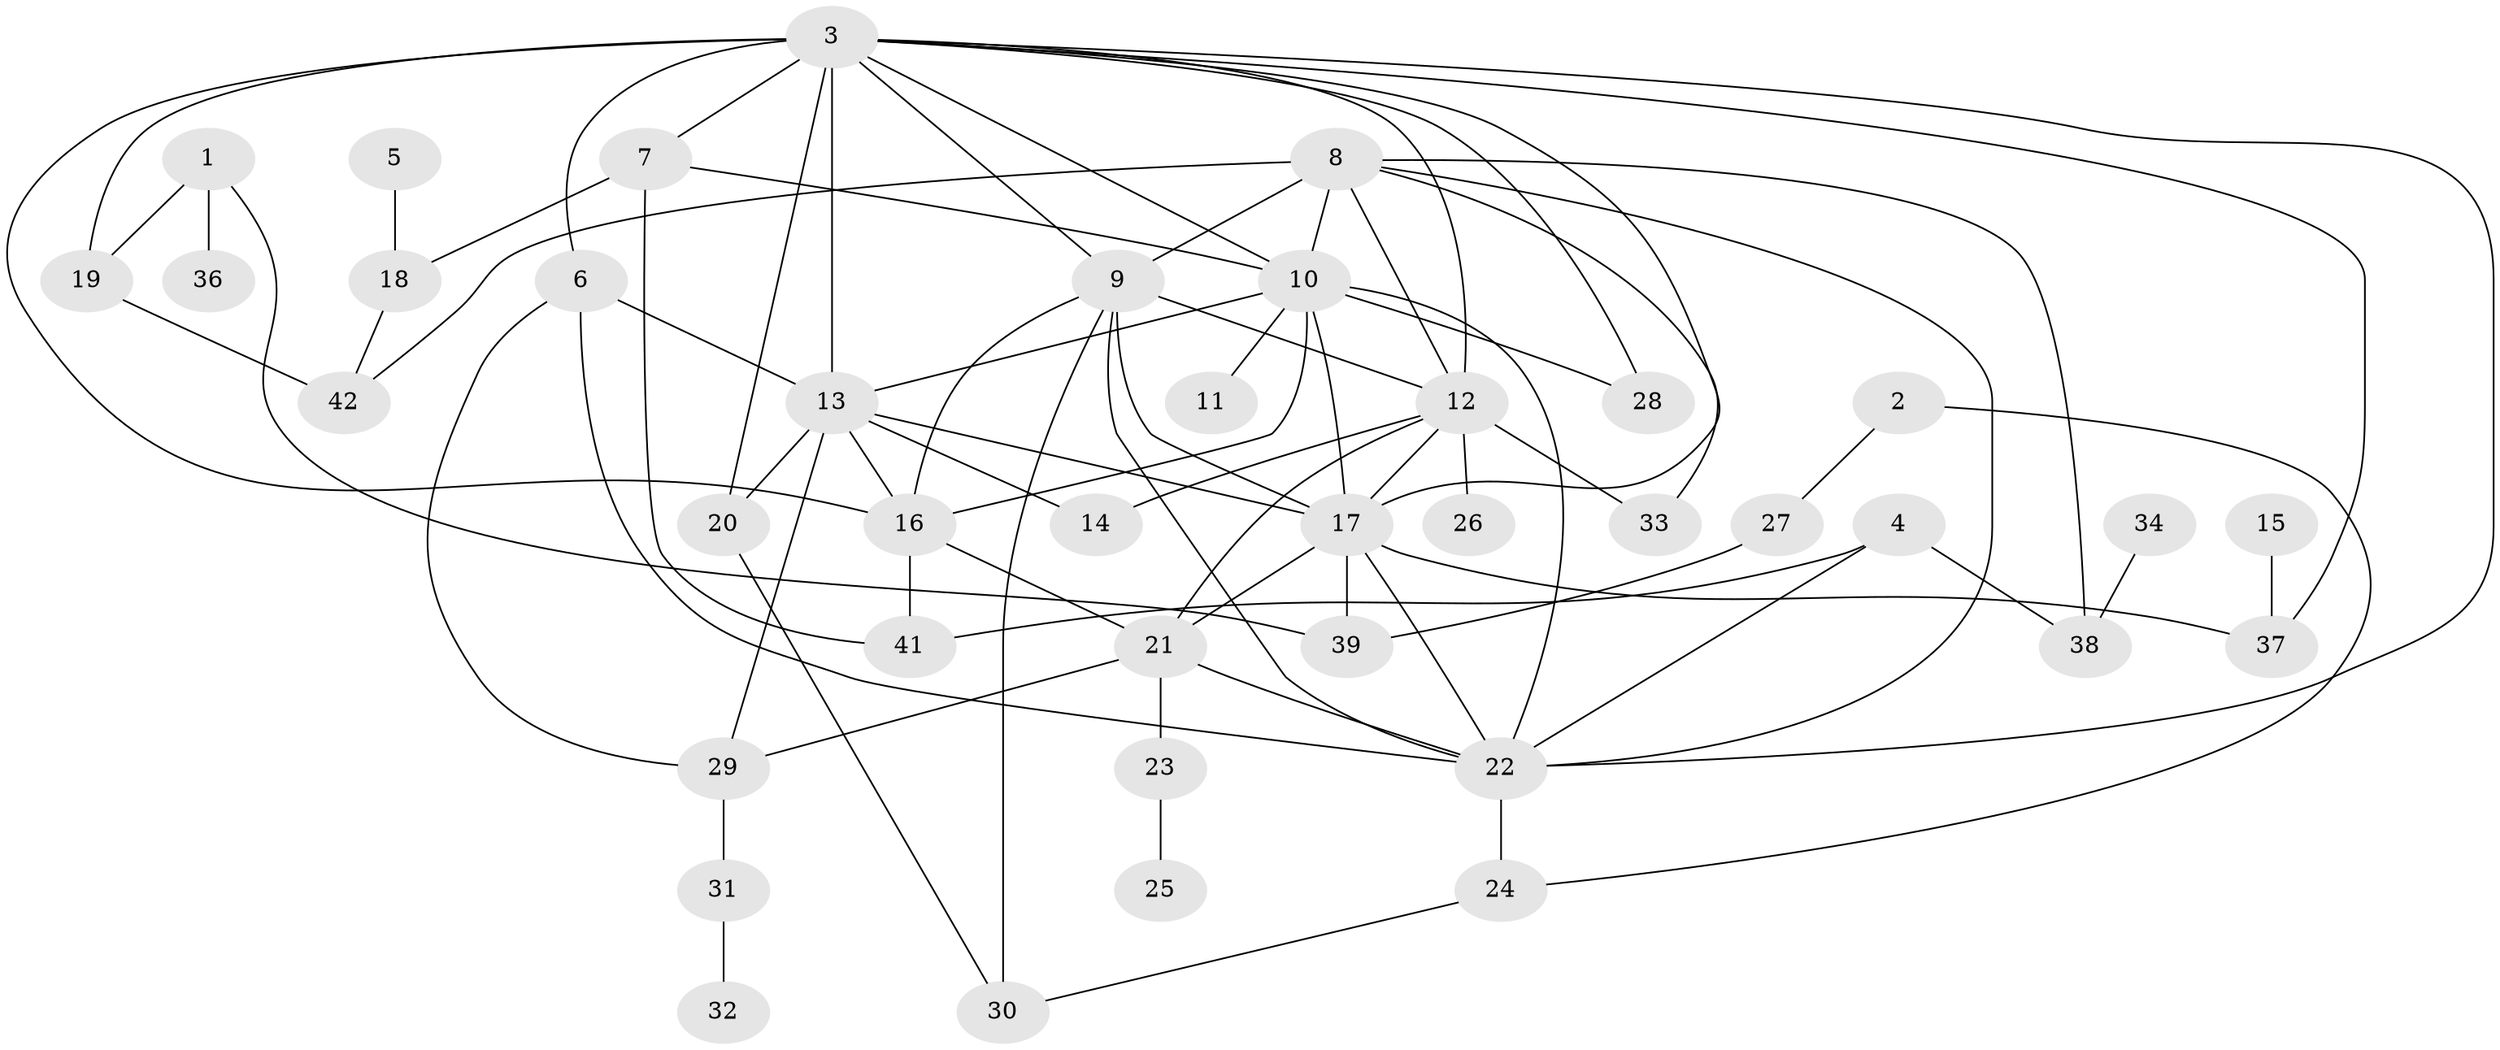 // original degree distribution, {1: 0.16666666666666666, 3: 0.2619047619047619, 4: 0.20238095238095238, 8: 0.011904761904761904, 5: 0.07142857142857142, 2: 0.16666666666666666, 6: 0.047619047619047616, 7: 0.03571428571428571, 9: 0.011904761904761904, 0: 0.023809523809523808}
// Generated by graph-tools (version 1.1) at 2025/33/03/09/25 02:33:45]
// undirected, 40 vertices, 76 edges
graph export_dot {
graph [start="1"]
  node [color=gray90,style=filled];
  1;
  2;
  3;
  4;
  5;
  6;
  7;
  8;
  9;
  10;
  11;
  12;
  13;
  14;
  15;
  16;
  17;
  18;
  19;
  20;
  21;
  22;
  23;
  24;
  25;
  26;
  27;
  28;
  29;
  30;
  31;
  32;
  33;
  34;
  36;
  37;
  38;
  39;
  41;
  42;
  1 -- 19 [weight=1.0];
  1 -- 36 [weight=1.0];
  1 -- 39 [weight=1.0];
  2 -- 24 [weight=1.0];
  2 -- 27 [weight=1.0];
  3 -- 6 [weight=1.0];
  3 -- 7 [weight=3.0];
  3 -- 9 [weight=1.0];
  3 -- 10 [weight=2.0];
  3 -- 12 [weight=3.0];
  3 -- 13 [weight=1.0];
  3 -- 16 [weight=2.0];
  3 -- 17 [weight=1.0];
  3 -- 19 [weight=1.0];
  3 -- 20 [weight=3.0];
  3 -- 22 [weight=1.0];
  3 -- 28 [weight=1.0];
  3 -- 37 [weight=1.0];
  4 -- 22 [weight=1.0];
  4 -- 38 [weight=1.0];
  4 -- 41 [weight=1.0];
  5 -- 18 [weight=1.0];
  6 -- 13 [weight=1.0];
  6 -- 22 [weight=1.0];
  6 -- 29 [weight=1.0];
  7 -- 10 [weight=1.0];
  7 -- 18 [weight=2.0];
  7 -- 41 [weight=1.0];
  8 -- 9 [weight=2.0];
  8 -- 10 [weight=1.0];
  8 -- 12 [weight=1.0];
  8 -- 22 [weight=1.0];
  8 -- 33 [weight=1.0];
  8 -- 38 [weight=1.0];
  8 -- 42 [weight=1.0];
  9 -- 12 [weight=2.0];
  9 -- 16 [weight=1.0];
  9 -- 17 [weight=1.0];
  9 -- 22 [weight=1.0];
  9 -- 30 [weight=1.0];
  10 -- 11 [weight=1.0];
  10 -- 13 [weight=1.0];
  10 -- 16 [weight=2.0];
  10 -- 17 [weight=5.0];
  10 -- 22 [weight=1.0];
  10 -- 28 [weight=1.0];
  12 -- 14 [weight=1.0];
  12 -- 17 [weight=1.0];
  12 -- 21 [weight=2.0];
  12 -- 26 [weight=1.0];
  12 -- 33 [weight=1.0];
  13 -- 14 [weight=1.0];
  13 -- 16 [weight=1.0];
  13 -- 17 [weight=1.0];
  13 -- 20 [weight=1.0];
  13 -- 29 [weight=1.0];
  15 -- 37 [weight=1.0];
  16 -- 21 [weight=1.0];
  16 -- 41 [weight=2.0];
  17 -- 21 [weight=1.0];
  17 -- 22 [weight=1.0];
  17 -- 37 [weight=1.0];
  17 -- 39 [weight=1.0];
  18 -- 42 [weight=1.0];
  19 -- 42 [weight=1.0];
  20 -- 30 [weight=1.0];
  21 -- 22 [weight=1.0];
  21 -- 23 [weight=1.0];
  21 -- 29 [weight=1.0];
  22 -- 24 [weight=1.0];
  23 -- 25 [weight=1.0];
  24 -- 30 [weight=1.0];
  27 -- 39 [weight=1.0];
  29 -- 31 [weight=1.0];
  31 -- 32 [weight=1.0];
  34 -- 38 [weight=1.0];
}
